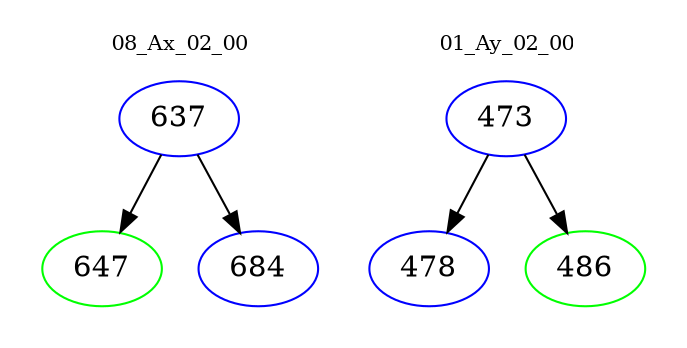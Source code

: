 digraph{
subgraph cluster_0 {
color = white
label = "08_Ax_02_00";
fontsize=10;
T0_637 [label="637", color="blue"]
T0_637 -> T0_647 [color="black"]
T0_647 [label="647", color="green"]
T0_637 -> T0_684 [color="black"]
T0_684 [label="684", color="blue"]
}
subgraph cluster_1 {
color = white
label = "01_Ay_02_00";
fontsize=10;
T1_473 [label="473", color="blue"]
T1_473 -> T1_478 [color="black"]
T1_478 [label="478", color="blue"]
T1_473 -> T1_486 [color="black"]
T1_486 [label="486", color="green"]
}
}
